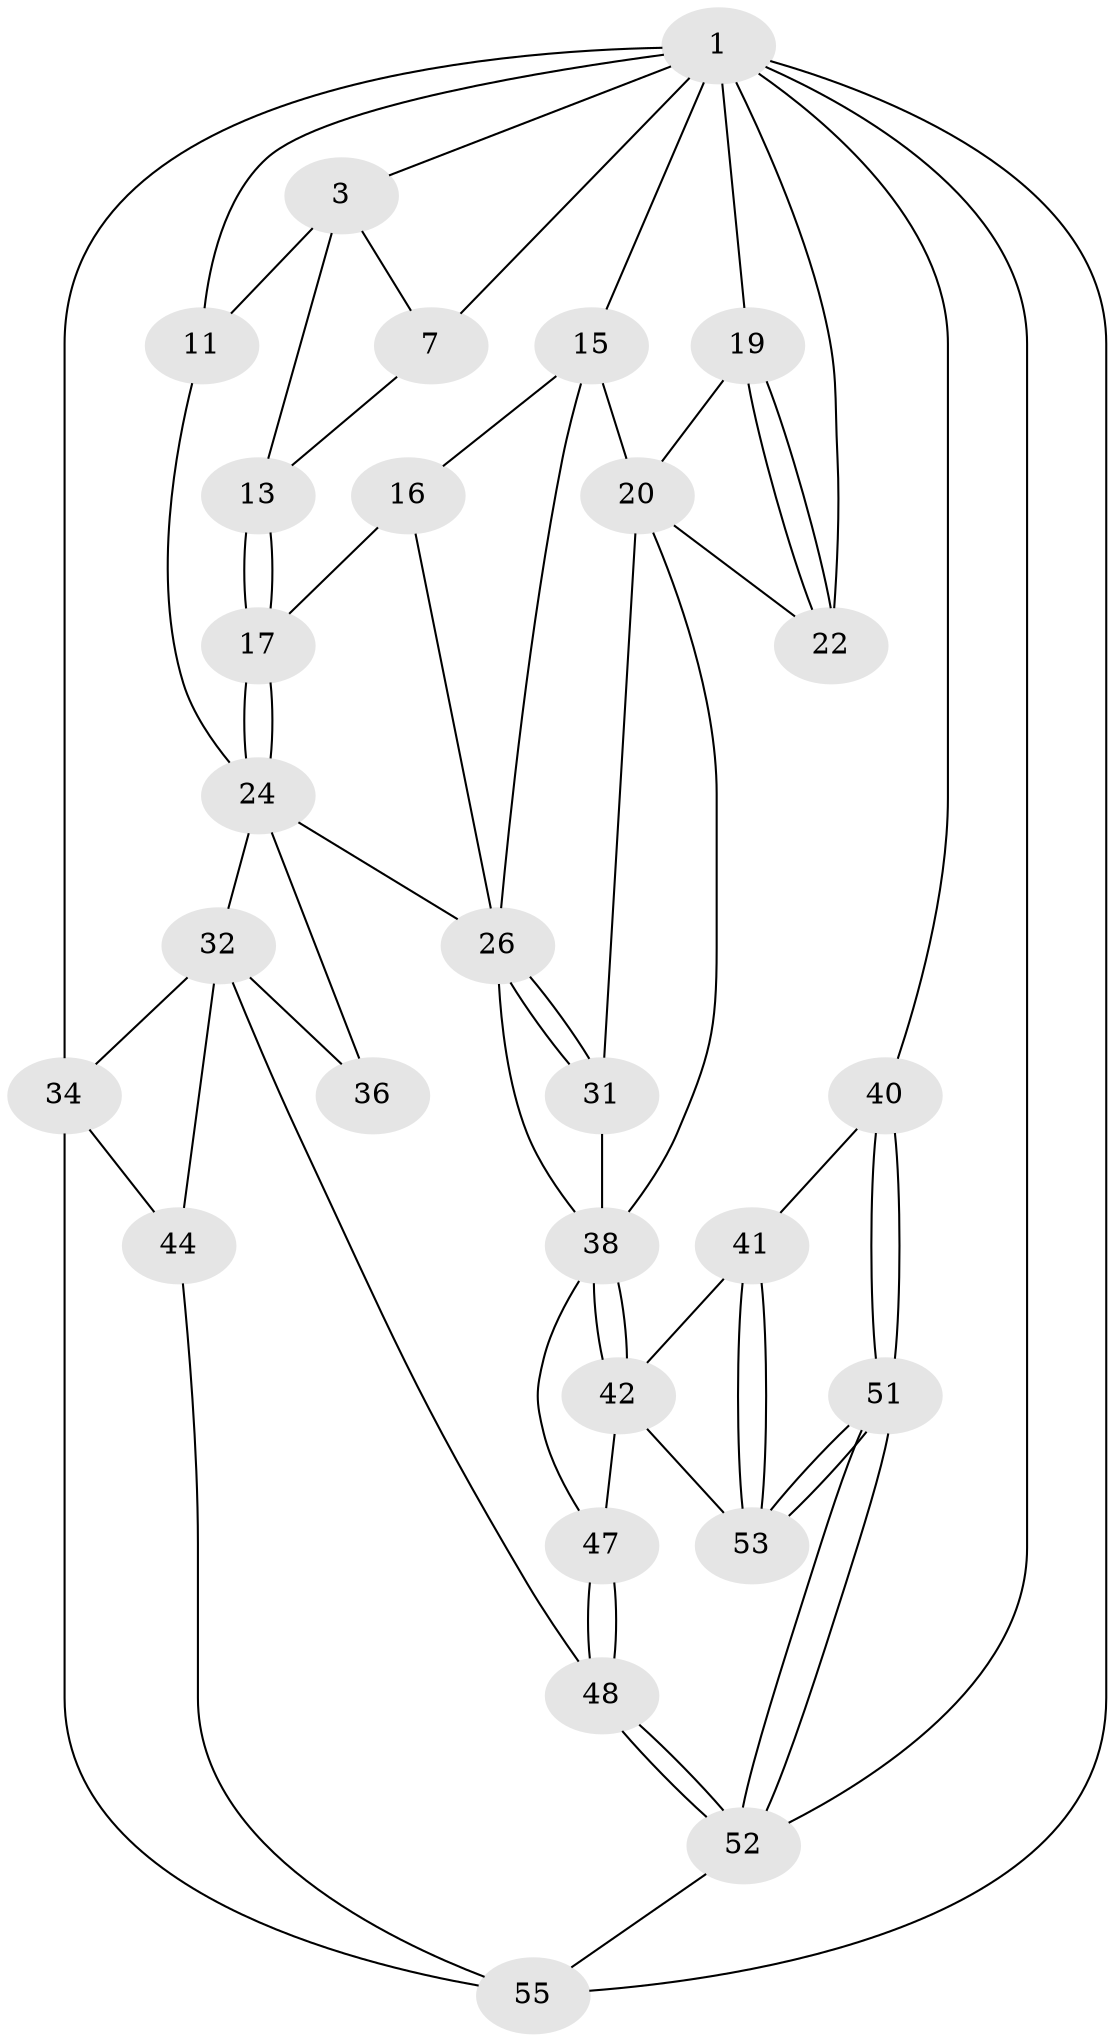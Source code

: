 // original degree distribution, {3: 0.03508771929824561, 5: 0.5614035087719298, 4: 0.22807017543859648, 6: 0.17543859649122806}
// Generated by graph-tools (version 1.1) at 2025/16/03/09/25 04:16:51]
// undirected, 28 vertices, 64 edges
graph export_dot {
graph [start="1"]
  node [color=gray90,style=filled];
  1 [pos="+0.6926173855357294+0",super="+5+2+23"];
  3 [pos="+0+0",super="+4+9"];
  7 [pos="+0.4734130858646578+0.28364707163429137",super="+8"];
  11 [pos="+0+0.5434805950063518",super="+18"];
  13 [pos="+0.27013724613435647+0.47907822696135194"];
  15 [pos="+0.4652089819104144+0.4640067083573686",super="+21"];
  16 [pos="+0.3869444948827251+0.5114799533298466"];
  17 [pos="+0.28283621193955194+0.5036944140886687"];
  19 [pos="+0.8985922619809962+0.39134179269409697"];
  20 [pos="+0.5822327209512388+0.561956104509511",super="+30"];
  22 [pos="+0.9500773352988962+0.41455404582144273"];
  24 [pos="+0.24017220598886518+0.5788929797236999",super="+25+29"];
  26 [pos="+0.462441487362344+0.7075221503576162",super="+27"];
  31 [pos="+0.6369220658249626+0.7150024840230297"];
  32 [pos="+0.1214068988798536+0.6939220299745195",super="+33+37"];
  34 [pos="+0+0.6312221892757744",super="+54"];
  36 [pos="+0.25329892237799345+0.7330901296326203"];
  38 [pos="+0.7191412883898486+0.751376947454222",super="+39"];
  40 [pos="+1+0.5586189915805161"];
  41 [pos="+0.8083974855351059+0.7781476693832735"];
  42 [pos="+0.7207481204771994+0.7526019996305907",super="+50"];
  44 [pos="+0.07092101627100264+0.8555120039408692",super="+56"];
  47 [pos="+0.48019622444505555+1"];
  48 [pos="+0.42597063828778203+1"];
  51 [pos="+1+1"];
  52 [pos="+1+1"];
  53 [pos="+0.8121160984920414+0.8963658387814794"];
  55 [pos="+0+1"];
  1 -- 19;
  1 -- 7;
  1 -- 15;
  1 -- 34;
  1 -- 3;
  1 -- 55;
  1 -- 11;
  1 -- 40;
  1 -- 52;
  1 -- 22;
  3 -- 7 [weight=2];
  3 -- 11 [weight=2];
  3 -- 13;
  7 -- 13;
  11 -- 24;
  13 -- 17;
  13 -- 17;
  15 -- 16;
  15 -- 26;
  15 -- 20;
  16 -- 17;
  16 -- 26;
  17 -- 24;
  17 -- 24;
  19 -- 20;
  19 -- 22;
  19 -- 22;
  20 -- 38;
  20 -- 22;
  20 -- 31;
  24 -- 32;
  24 -- 36;
  24 -- 26;
  26 -- 31;
  26 -- 31;
  26 -- 38;
  31 -- 38;
  32 -- 34;
  32 -- 44 [weight=3];
  32 -- 48;
  32 -- 36 [weight=2];
  34 -- 44;
  34 -- 55;
  38 -- 42;
  38 -- 42;
  38 -- 47;
  40 -- 41;
  40 -- 51;
  40 -- 51;
  41 -- 42;
  41 -- 53;
  41 -- 53;
  42 -- 53;
  42 -- 47;
  44 -- 55;
  47 -- 48;
  47 -- 48;
  48 -- 52;
  48 -- 52;
  51 -- 52;
  51 -- 52;
  51 -- 53;
  51 -- 53;
  52 -- 55;
}
